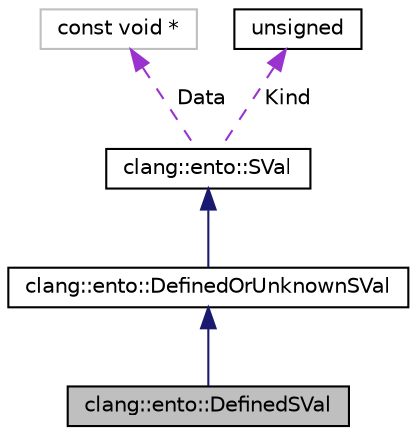 digraph "clang::ento::DefinedSVal"
{
 // LATEX_PDF_SIZE
  bgcolor="transparent";
  edge [fontname="Helvetica",fontsize="10",labelfontname="Helvetica",labelfontsize="10"];
  node [fontname="Helvetica",fontsize="10",shape=record];
  Node1 [label="clang::ento::DefinedSVal",height=0.2,width=0.4,color="black", fillcolor="grey75", style="filled", fontcolor="black",tooltip=" "];
  Node2 -> Node1 [dir="back",color="midnightblue",fontsize="10",style="solid",fontname="Helvetica"];
  Node2 [label="clang::ento::DefinedOrUnknownSVal",height=0.2,width=0.4,color="black",URL="$classclang_1_1ento_1_1DefinedOrUnknownSVal.html",tooltip=" "];
  Node3 -> Node2 [dir="back",color="midnightblue",fontsize="10",style="solid",fontname="Helvetica"];
  Node3 [label="clang::ento::SVal",height=0.2,width=0.4,color="black",URL="$classclang_1_1ento_1_1SVal.html",tooltip="SVal - This represents a symbolic expression, which can be either an L-value or an R-value."];
  Node4 -> Node3 [dir="back",color="darkorchid3",fontsize="10",style="dashed",label=" Data" ,fontname="Helvetica"];
  Node4 [label="const void *",height=0.2,width=0.4,color="grey75",tooltip=" "];
  Node5 -> Node3 [dir="back",color="darkorchid3",fontsize="10",style="dashed",label=" Kind" ,fontname="Helvetica"];
  Node5 [label="unsigned",height=0.2,width=0.4,color="black",URL="$classunsigned.html",tooltip=" "];
}
